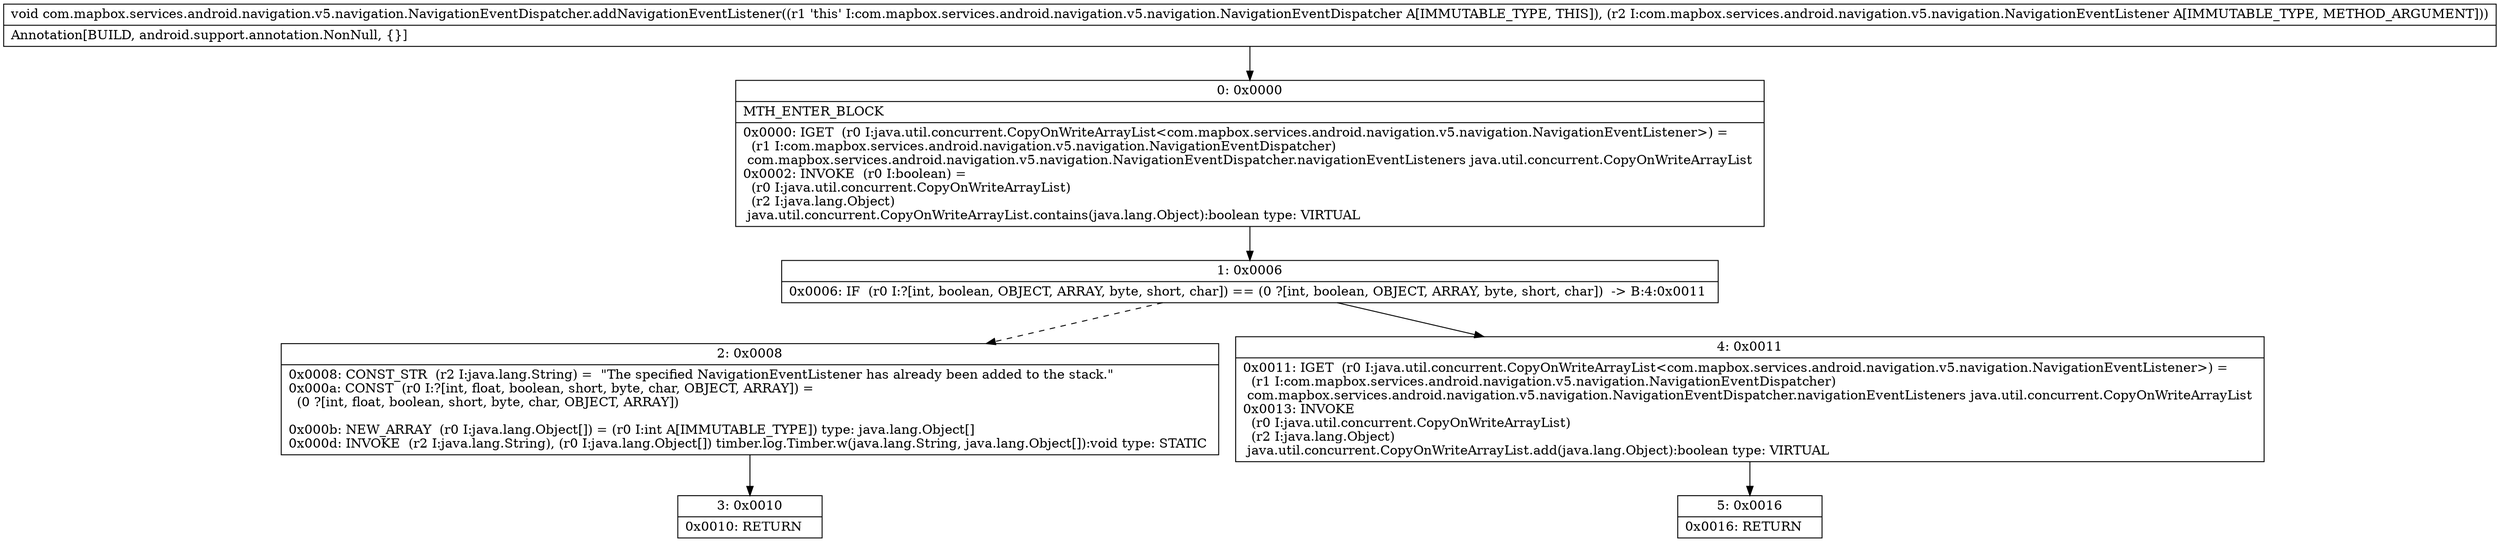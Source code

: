 digraph "CFG forcom.mapbox.services.android.navigation.v5.navigation.NavigationEventDispatcher.addNavigationEventListener(Lcom\/mapbox\/services\/android\/navigation\/v5\/navigation\/NavigationEventListener;)V" {
Node_0 [shape=record,label="{0\:\ 0x0000|MTH_ENTER_BLOCK\l|0x0000: IGET  (r0 I:java.util.concurrent.CopyOnWriteArrayList\<com.mapbox.services.android.navigation.v5.navigation.NavigationEventListener\>) = \l  (r1 I:com.mapbox.services.android.navigation.v5.navigation.NavigationEventDispatcher)\l com.mapbox.services.android.navigation.v5.navigation.NavigationEventDispatcher.navigationEventListeners java.util.concurrent.CopyOnWriteArrayList \l0x0002: INVOKE  (r0 I:boolean) = \l  (r0 I:java.util.concurrent.CopyOnWriteArrayList)\l  (r2 I:java.lang.Object)\l java.util.concurrent.CopyOnWriteArrayList.contains(java.lang.Object):boolean type: VIRTUAL \l}"];
Node_1 [shape=record,label="{1\:\ 0x0006|0x0006: IF  (r0 I:?[int, boolean, OBJECT, ARRAY, byte, short, char]) == (0 ?[int, boolean, OBJECT, ARRAY, byte, short, char])  \-\> B:4:0x0011 \l}"];
Node_2 [shape=record,label="{2\:\ 0x0008|0x0008: CONST_STR  (r2 I:java.lang.String) =  \"The specified NavigationEventListener has already been added to the stack.\" \l0x000a: CONST  (r0 I:?[int, float, boolean, short, byte, char, OBJECT, ARRAY]) = \l  (0 ?[int, float, boolean, short, byte, char, OBJECT, ARRAY])\l \l0x000b: NEW_ARRAY  (r0 I:java.lang.Object[]) = (r0 I:int A[IMMUTABLE_TYPE]) type: java.lang.Object[] \l0x000d: INVOKE  (r2 I:java.lang.String), (r0 I:java.lang.Object[]) timber.log.Timber.w(java.lang.String, java.lang.Object[]):void type: STATIC \l}"];
Node_3 [shape=record,label="{3\:\ 0x0010|0x0010: RETURN   \l}"];
Node_4 [shape=record,label="{4\:\ 0x0011|0x0011: IGET  (r0 I:java.util.concurrent.CopyOnWriteArrayList\<com.mapbox.services.android.navigation.v5.navigation.NavigationEventListener\>) = \l  (r1 I:com.mapbox.services.android.navigation.v5.navigation.NavigationEventDispatcher)\l com.mapbox.services.android.navigation.v5.navigation.NavigationEventDispatcher.navigationEventListeners java.util.concurrent.CopyOnWriteArrayList \l0x0013: INVOKE  \l  (r0 I:java.util.concurrent.CopyOnWriteArrayList)\l  (r2 I:java.lang.Object)\l java.util.concurrent.CopyOnWriteArrayList.add(java.lang.Object):boolean type: VIRTUAL \l}"];
Node_5 [shape=record,label="{5\:\ 0x0016|0x0016: RETURN   \l}"];
MethodNode[shape=record,label="{void com.mapbox.services.android.navigation.v5.navigation.NavigationEventDispatcher.addNavigationEventListener((r1 'this' I:com.mapbox.services.android.navigation.v5.navigation.NavigationEventDispatcher A[IMMUTABLE_TYPE, THIS]), (r2 I:com.mapbox.services.android.navigation.v5.navigation.NavigationEventListener A[IMMUTABLE_TYPE, METHOD_ARGUMENT]))  | Annotation[BUILD, android.support.annotation.NonNull, \{\}]\l}"];
MethodNode -> Node_0;
Node_0 -> Node_1;
Node_1 -> Node_2[style=dashed];
Node_1 -> Node_4;
Node_2 -> Node_3;
Node_4 -> Node_5;
}

